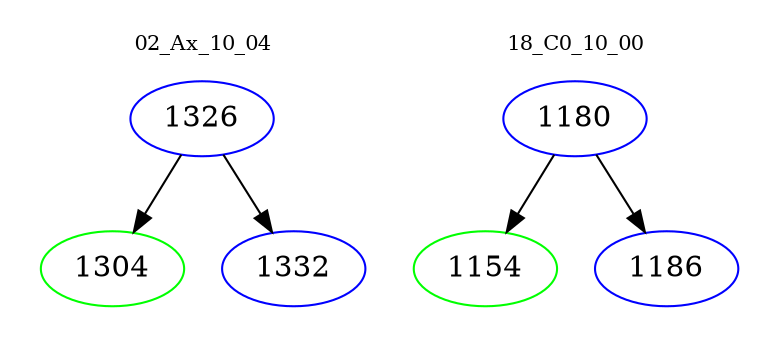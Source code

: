 digraph{
subgraph cluster_0 {
color = white
label = "02_Ax_10_04";
fontsize=10;
T0_1326 [label="1326", color="blue"]
T0_1326 -> T0_1304 [color="black"]
T0_1304 [label="1304", color="green"]
T0_1326 -> T0_1332 [color="black"]
T0_1332 [label="1332", color="blue"]
}
subgraph cluster_1 {
color = white
label = "18_C0_10_00";
fontsize=10;
T1_1180 [label="1180", color="blue"]
T1_1180 -> T1_1154 [color="black"]
T1_1154 [label="1154", color="green"]
T1_1180 -> T1_1186 [color="black"]
T1_1186 [label="1186", color="blue"]
}
}
